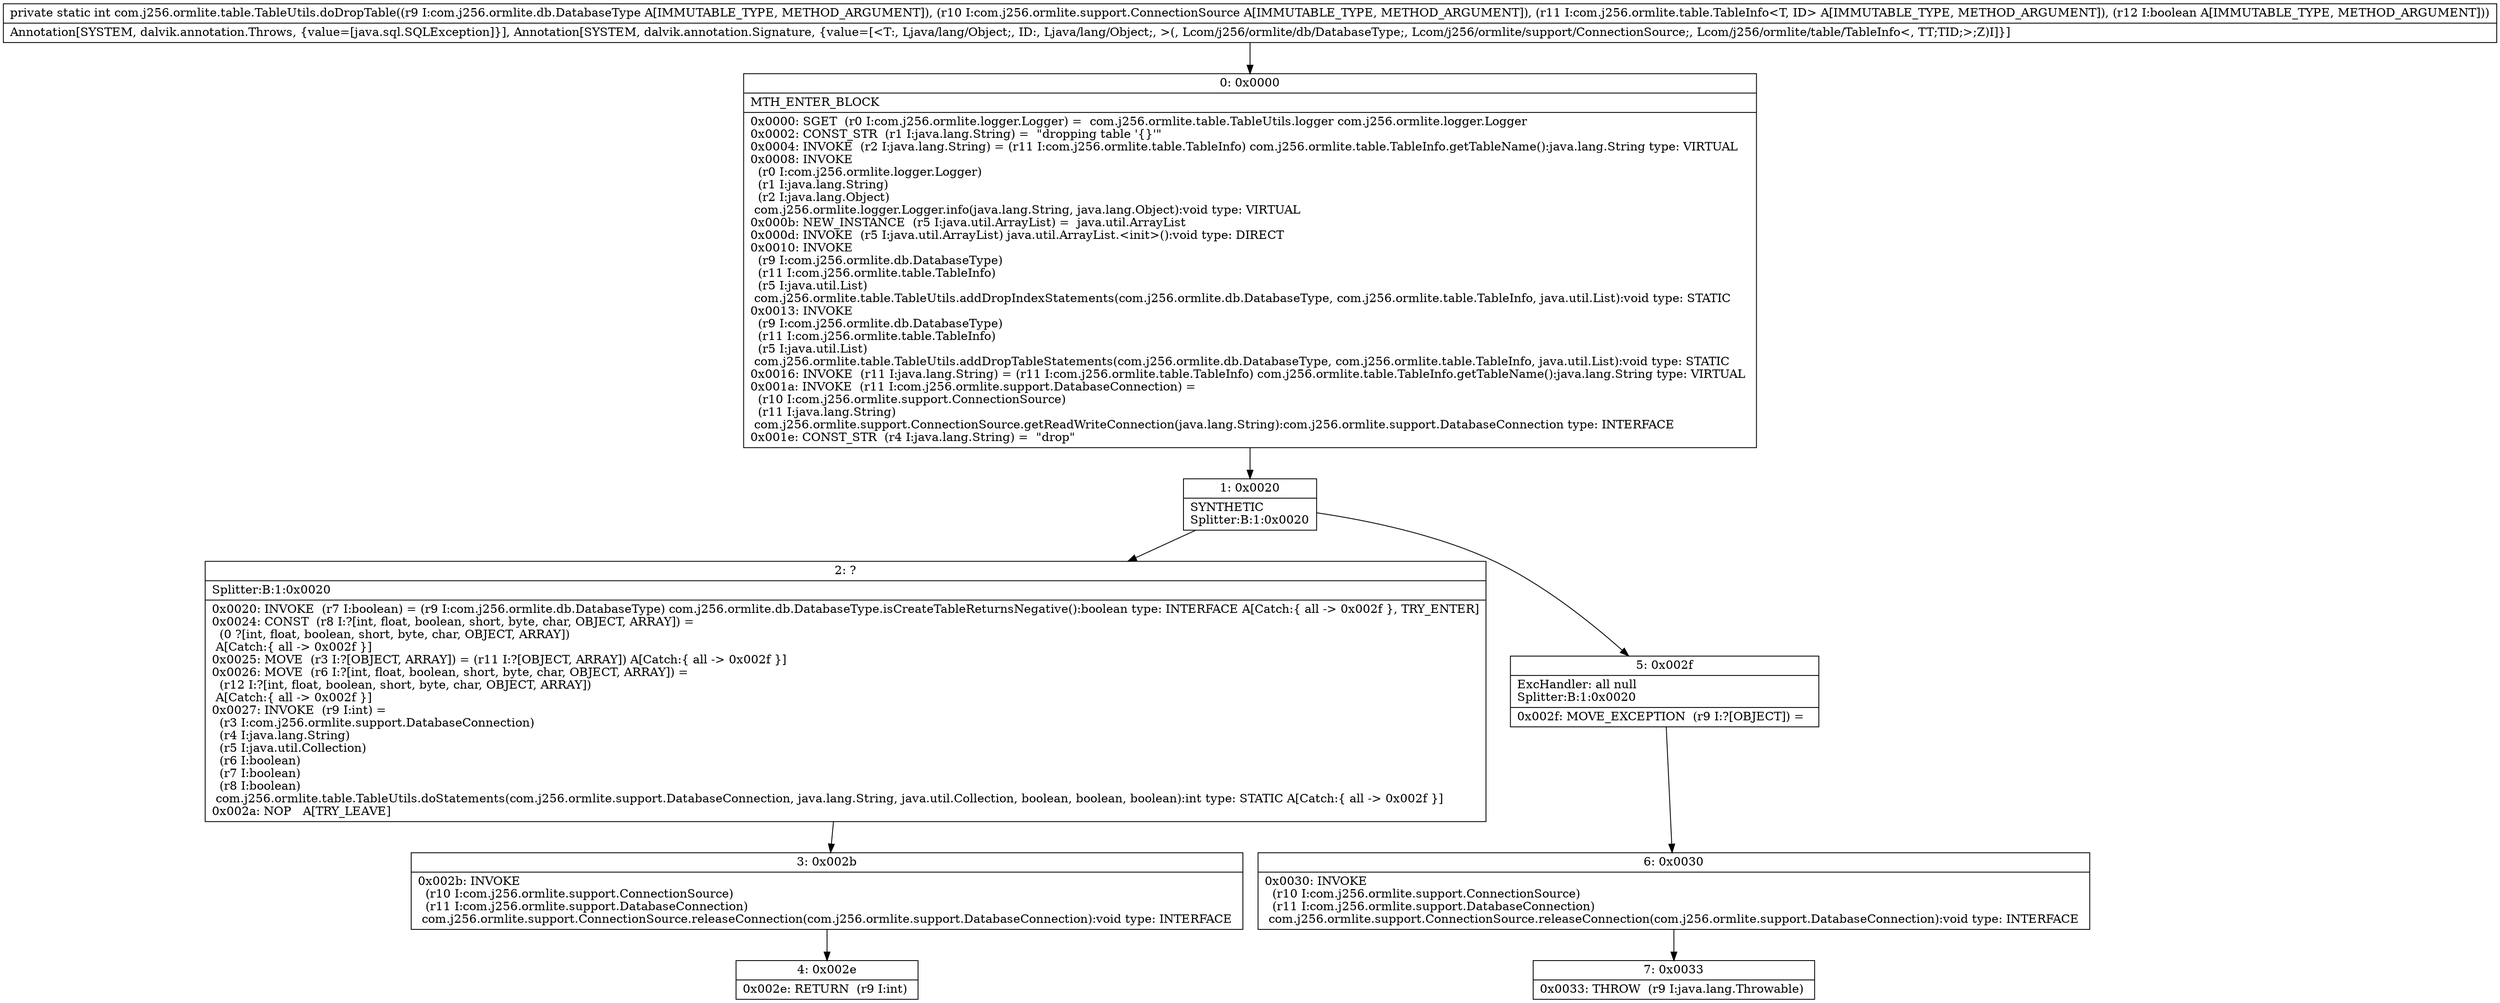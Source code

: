 digraph "CFG forcom.j256.ormlite.table.TableUtils.doDropTable(Lcom\/j256\/ormlite\/db\/DatabaseType;Lcom\/j256\/ormlite\/support\/ConnectionSource;Lcom\/j256\/ormlite\/table\/TableInfo;Z)I" {
Node_0 [shape=record,label="{0\:\ 0x0000|MTH_ENTER_BLOCK\l|0x0000: SGET  (r0 I:com.j256.ormlite.logger.Logger) =  com.j256.ormlite.table.TableUtils.logger com.j256.ormlite.logger.Logger \l0x0002: CONST_STR  (r1 I:java.lang.String) =  \"dropping table '\{\}'\" \l0x0004: INVOKE  (r2 I:java.lang.String) = (r11 I:com.j256.ormlite.table.TableInfo) com.j256.ormlite.table.TableInfo.getTableName():java.lang.String type: VIRTUAL \l0x0008: INVOKE  \l  (r0 I:com.j256.ormlite.logger.Logger)\l  (r1 I:java.lang.String)\l  (r2 I:java.lang.Object)\l com.j256.ormlite.logger.Logger.info(java.lang.String, java.lang.Object):void type: VIRTUAL \l0x000b: NEW_INSTANCE  (r5 I:java.util.ArrayList) =  java.util.ArrayList \l0x000d: INVOKE  (r5 I:java.util.ArrayList) java.util.ArrayList.\<init\>():void type: DIRECT \l0x0010: INVOKE  \l  (r9 I:com.j256.ormlite.db.DatabaseType)\l  (r11 I:com.j256.ormlite.table.TableInfo)\l  (r5 I:java.util.List)\l com.j256.ormlite.table.TableUtils.addDropIndexStatements(com.j256.ormlite.db.DatabaseType, com.j256.ormlite.table.TableInfo, java.util.List):void type: STATIC \l0x0013: INVOKE  \l  (r9 I:com.j256.ormlite.db.DatabaseType)\l  (r11 I:com.j256.ormlite.table.TableInfo)\l  (r5 I:java.util.List)\l com.j256.ormlite.table.TableUtils.addDropTableStatements(com.j256.ormlite.db.DatabaseType, com.j256.ormlite.table.TableInfo, java.util.List):void type: STATIC \l0x0016: INVOKE  (r11 I:java.lang.String) = (r11 I:com.j256.ormlite.table.TableInfo) com.j256.ormlite.table.TableInfo.getTableName():java.lang.String type: VIRTUAL \l0x001a: INVOKE  (r11 I:com.j256.ormlite.support.DatabaseConnection) = \l  (r10 I:com.j256.ormlite.support.ConnectionSource)\l  (r11 I:java.lang.String)\l com.j256.ormlite.support.ConnectionSource.getReadWriteConnection(java.lang.String):com.j256.ormlite.support.DatabaseConnection type: INTERFACE \l0x001e: CONST_STR  (r4 I:java.lang.String) =  \"drop\" \l}"];
Node_1 [shape=record,label="{1\:\ 0x0020|SYNTHETIC\lSplitter:B:1:0x0020\l}"];
Node_2 [shape=record,label="{2\:\ ?|Splitter:B:1:0x0020\l|0x0020: INVOKE  (r7 I:boolean) = (r9 I:com.j256.ormlite.db.DatabaseType) com.j256.ormlite.db.DatabaseType.isCreateTableReturnsNegative():boolean type: INTERFACE A[Catch:\{ all \-\> 0x002f \}, TRY_ENTER]\l0x0024: CONST  (r8 I:?[int, float, boolean, short, byte, char, OBJECT, ARRAY]) = \l  (0 ?[int, float, boolean, short, byte, char, OBJECT, ARRAY])\l A[Catch:\{ all \-\> 0x002f \}]\l0x0025: MOVE  (r3 I:?[OBJECT, ARRAY]) = (r11 I:?[OBJECT, ARRAY]) A[Catch:\{ all \-\> 0x002f \}]\l0x0026: MOVE  (r6 I:?[int, float, boolean, short, byte, char, OBJECT, ARRAY]) = \l  (r12 I:?[int, float, boolean, short, byte, char, OBJECT, ARRAY])\l A[Catch:\{ all \-\> 0x002f \}]\l0x0027: INVOKE  (r9 I:int) = \l  (r3 I:com.j256.ormlite.support.DatabaseConnection)\l  (r4 I:java.lang.String)\l  (r5 I:java.util.Collection)\l  (r6 I:boolean)\l  (r7 I:boolean)\l  (r8 I:boolean)\l com.j256.ormlite.table.TableUtils.doStatements(com.j256.ormlite.support.DatabaseConnection, java.lang.String, java.util.Collection, boolean, boolean, boolean):int type: STATIC A[Catch:\{ all \-\> 0x002f \}]\l0x002a: NOP   A[TRY_LEAVE]\l}"];
Node_3 [shape=record,label="{3\:\ 0x002b|0x002b: INVOKE  \l  (r10 I:com.j256.ormlite.support.ConnectionSource)\l  (r11 I:com.j256.ormlite.support.DatabaseConnection)\l com.j256.ormlite.support.ConnectionSource.releaseConnection(com.j256.ormlite.support.DatabaseConnection):void type: INTERFACE \l}"];
Node_4 [shape=record,label="{4\:\ 0x002e|0x002e: RETURN  (r9 I:int) \l}"];
Node_5 [shape=record,label="{5\:\ 0x002f|ExcHandler: all null\lSplitter:B:1:0x0020\l|0x002f: MOVE_EXCEPTION  (r9 I:?[OBJECT]) =  \l}"];
Node_6 [shape=record,label="{6\:\ 0x0030|0x0030: INVOKE  \l  (r10 I:com.j256.ormlite.support.ConnectionSource)\l  (r11 I:com.j256.ormlite.support.DatabaseConnection)\l com.j256.ormlite.support.ConnectionSource.releaseConnection(com.j256.ormlite.support.DatabaseConnection):void type: INTERFACE \l}"];
Node_7 [shape=record,label="{7\:\ 0x0033|0x0033: THROW  (r9 I:java.lang.Throwable) \l}"];
MethodNode[shape=record,label="{private static int com.j256.ormlite.table.TableUtils.doDropTable((r9 I:com.j256.ormlite.db.DatabaseType A[IMMUTABLE_TYPE, METHOD_ARGUMENT]), (r10 I:com.j256.ormlite.support.ConnectionSource A[IMMUTABLE_TYPE, METHOD_ARGUMENT]), (r11 I:com.j256.ormlite.table.TableInfo\<T, ID\> A[IMMUTABLE_TYPE, METHOD_ARGUMENT]), (r12 I:boolean A[IMMUTABLE_TYPE, METHOD_ARGUMENT]))  | Annotation[SYSTEM, dalvik.annotation.Throws, \{value=[java.sql.SQLException]\}], Annotation[SYSTEM, dalvik.annotation.Signature, \{value=[\<T:, Ljava\/lang\/Object;, ID:, Ljava\/lang\/Object;, \>(, Lcom\/j256\/ormlite\/db\/DatabaseType;, Lcom\/j256\/ormlite\/support\/ConnectionSource;, Lcom\/j256\/ormlite\/table\/TableInfo\<, TT;TID;\>;Z)I]\}]\l}"];
MethodNode -> Node_0;
Node_0 -> Node_1;
Node_1 -> Node_2;
Node_1 -> Node_5;
Node_2 -> Node_3;
Node_3 -> Node_4;
Node_5 -> Node_6;
Node_6 -> Node_7;
}


